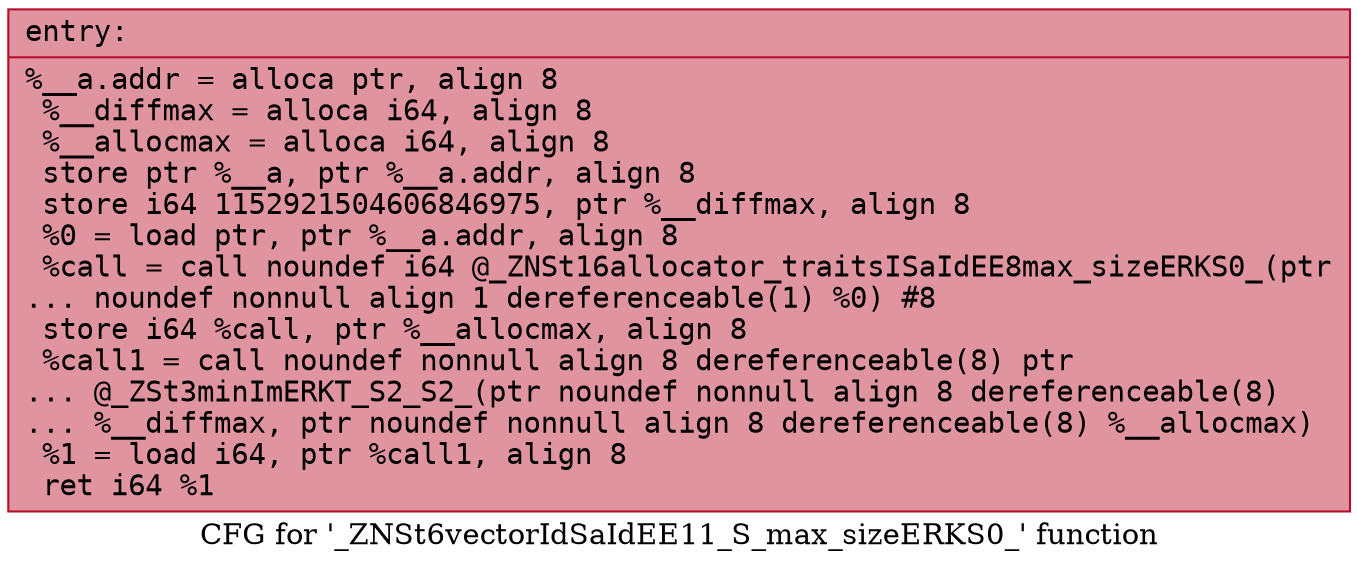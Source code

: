 digraph "CFG for '_ZNSt6vectorIdSaIdEE11_S_max_sizeERKS0_' function" {
	label="CFG for '_ZNSt6vectorIdSaIdEE11_S_max_sizeERKS0_' function";

	Node0x561f53d55420 [shape=record,color="#b70d28ff", style=filled, fillcolor="#b70d2870" fontname="Courier",label="{entry:\l|  %__a.addr = alloca ptr, align 8\l  %__diffmax = alloca i64, align 8\l  %__allocmax = alloca i64, align 8\l  store ptr %__a, ptr %__a.addr, align 8\l  store i64 1152921504606846975, ptr %__diffmax, align 8\l  %0 = load ptr, ptr %__a.addr, align 8\l  %call = call noundef i64 @_ZNSt16allocator_traitsISaIdEE8max_sizeERKS0_(ptr\l... noundef nonnull align 1 dereferenceable(1) %0) #8\l  store i64 %call, ptr %__allocmax, align 8\l  %call1 = call noundef nonnull align 8 dereferenceable(8) ptr\l... @_ZSt3minImERKT_S2_S2_(ptr noundef nonnull align 8 dereferenceable(8)\l... %__diffmax, ptr noundef nonnull align 8 dereferenceable(8) %__allocmax)\l  %1 = load i64, ptr %call1, align 8\l  ret i64 %1\l}"];
}
